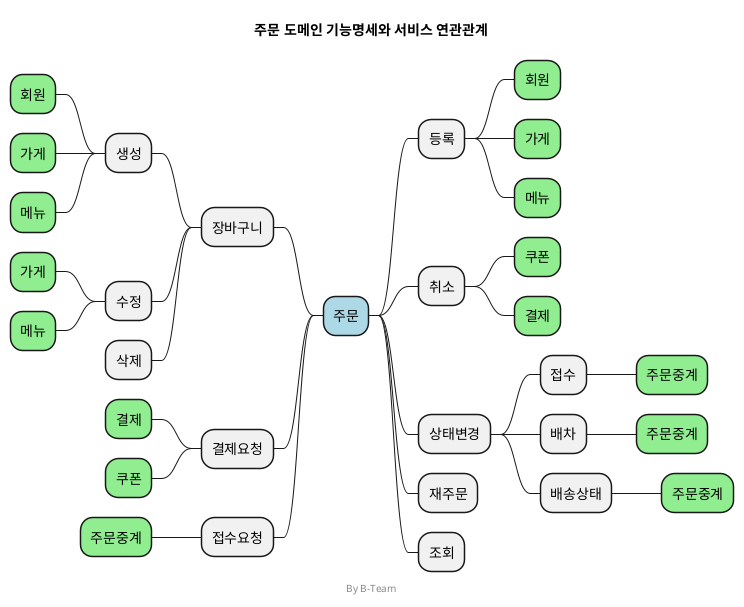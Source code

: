 @startmindmap
title 주문 도메인 기능명세와 서비스 연관관계

*[#lightblue] 주문

** 등록
***[#lightgreen] 회원
***[#lightgreen] 가게
***[#lightgreen] 메뉴

** 취소
***[#lightgreen] 쿠폰
***[#lightgreen] 결제

** 상태변경
*** 접수
****[#lightgreen] 주문중계
*** 배차
****[#lightgreen] 주문중계
*** 배송상태
****[#lightgreen] 주문중계

** 재주문

** 조회

-- 장바구니
--- 생성
----[#lightgreen] 회원
----[#lightgreen] 가게
----[#lightgreen] 메뉴
--- 수정
----[#lightgreen] 가게
----[#lightgreen] 메뉴
--- 삭제

-- 결제요청
---[#lightgreen] 결제
---[#lightgreen] 쿠폰

-- 접수요청
---[#lightgreen] 주문중계

center footer By B-Team
@endmindmap
